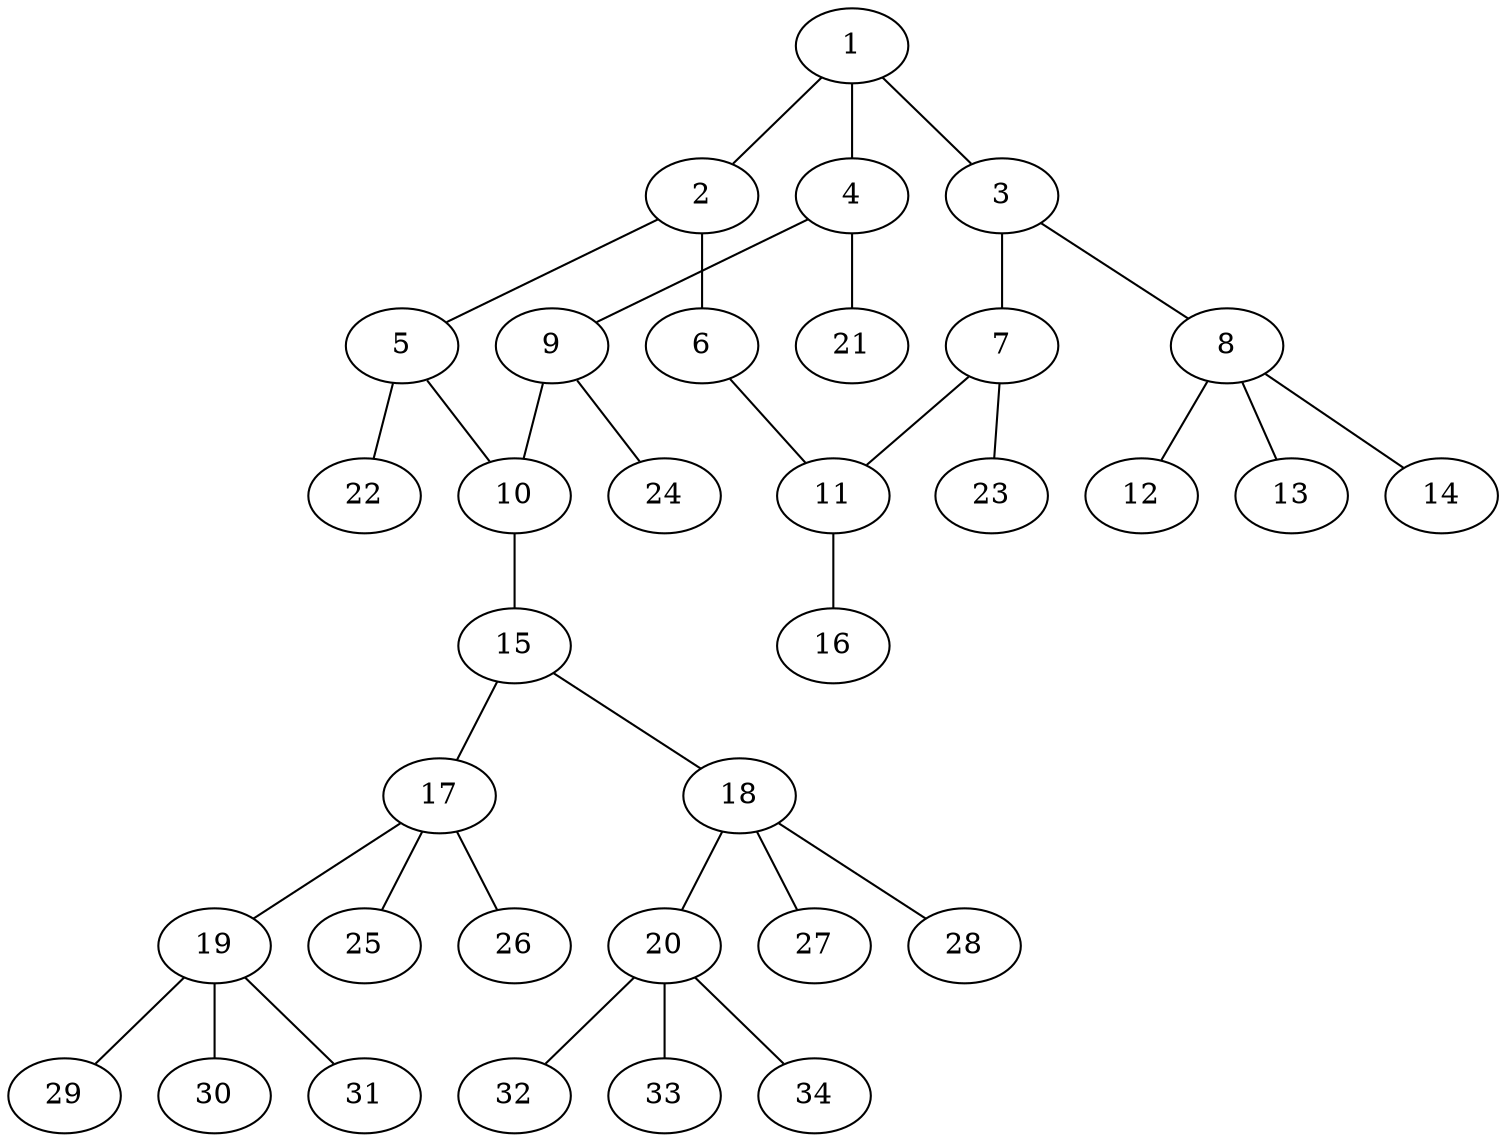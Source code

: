 graph molecule_1763 {
	1	 [chem=C];
	2	 [chem=C];
	1 -- 2	 [valence=2];
	3	 [chem=C];
	1 -- 3	 [valence=1];
	4	 [chem=C];
	1 -- 4	 [valence=1];
	5	 [chem=C];
	2 -- 5	 [valence=1];
	6	 [chem=O];
	2 -- 6	 [valence=1];
	7	 [chem=C];
	3 -- 7	 [valence=2];
	8	 [chem=C];
	3 -- 8	 [valence=1];
	9	 [chem=C];
	4 -- 9	 [valence=2];
	21	 [chem=H];
	4 -- 21	 [valence=1];
	10	 [chem=C];
	5 -- 10	 [valence=2];
	22	 [chem=H];
	5 -- 22	 [valence=1];
	11	 [chem=C];
	6 -- 11	 [valence=1];
	7 -- 11	 [valence=1];
	23	 [chem=H];
	7 -- 23	 [valence=1];
	12	 [chem=F];
	8 -- 12	 [valence=1];
	13	 [chem=F];
	8 -- 13	 [valence=1];
	14	 [chem=F];
	8 -- 14	 [valence=1];
	9 -- 10	 [valence=1];
	24	 [chem=H];
	9 -- 24	 [valence=1];
	15	 [chem=N];
	10 -- 15	 [valence=1];
	16	 [chem=O];
	11 -- 16	 [valence=2];
	17	 [chem=C];
	15 -- 17	 [valence=1];
	18	 [chem=C];
	15 -- 18	 [valence=1];
	19	 [chem=C];
	17 -- 19	 [valence=1];
	25	 [chem=H];
	17 -- 25	 [valence=1];
	26	 [chem=H];
	17 -- 26	 [valence=1];
	20	 [chem=C];
	18 -- 20	 [valence=1];
	27	 [chem=H];
	18 -- 27	 [valence=1];
	28	 [chem=H];
	18 -- 28	 [valence=1];
	29	 [chem=H];
	19 -- 29	 [valence=1];
	30	 [chem=H];
	19 -- 30	 [valence=1];
	31	 [chem=H];
	19 -- 31	 [valence=1];
	32	 [chem=H];
	20 -- 32	 [valence=1];
	33	 [chem=H];
	20 -- 33	 [valence=1];
	34	 [chem=H];
	20 -- 34	 [valence=1];
}
